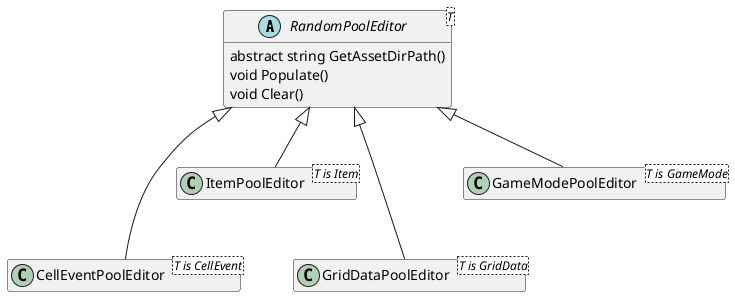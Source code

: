 @startuml
'https://plantuml.com/class-diagram

hide empty members

abstract class RandomPoolEditor<T> {
    abstract string GetAssetDirPath()
    void Populate()
    void Clear()
}

class CellEventPoolEditor<T is CellEvent>
class ItemPoolEditor<T is Item> 
class GridDataPoolEditor<T is GridData> 
class GameModePoolEditor<T is GameMode> 

RandomPoolEditor <|--- CellEventPoolEditor
RandomPoolEditor <|-- ItemPoolEditor
RandomPoolEditor <|--- GridDataPoolEditor
RandomPoolEditor <|-- GameModePoolEditor

@enduml